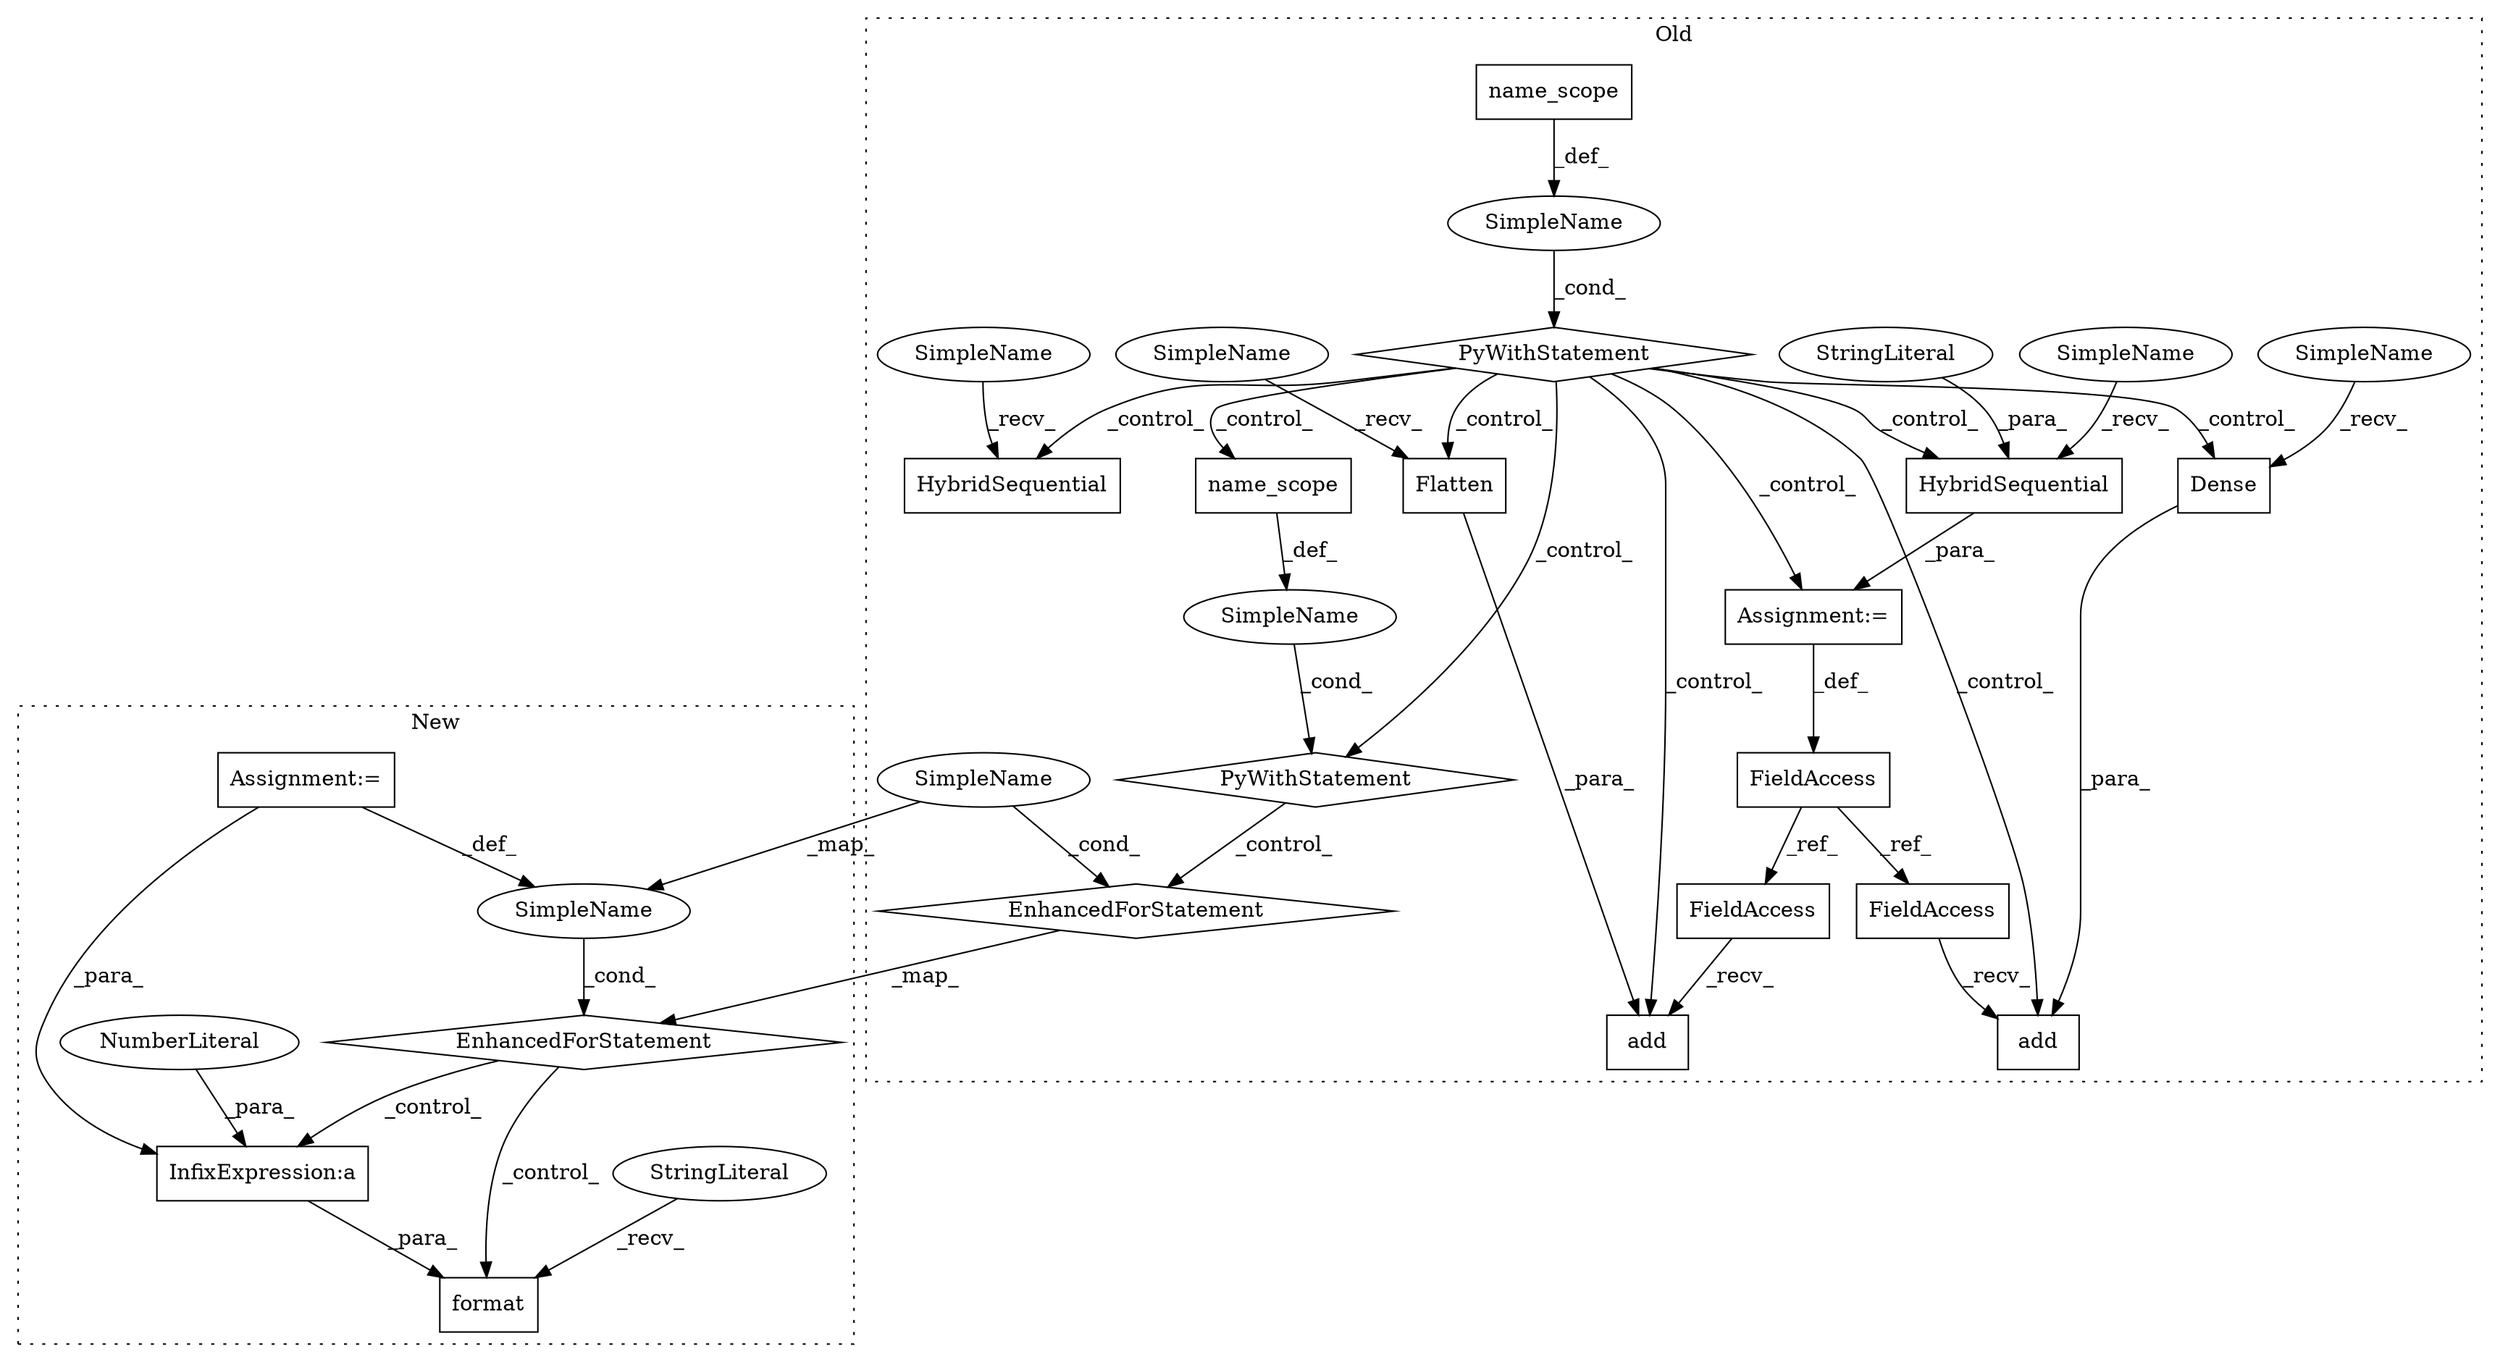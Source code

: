digraph G {
subgraph cluster0 {
1 [label="add" a="32" s="4976,5009" l="4,1" shape="box"];
4 [label="FieldAccess" a="22" s="4793" l="11" shape="box"];
6 [label="SimpleName" a="42" s="" l="" shape="ellipse"];
7 [label="PyWithStatement" a="104" s="3360,3387" l="10,2" shape="diamond"];
9 [label="SimpleName" a="42" s="4003" l="12" shape="ellipse"];
11 [label="EnhancedForStatement" a="70" s="3918,4047" l="81,2" shape="diamond"];
12 [label="Dense" a="32" s="4983,5008" l="6,1" shape="box"];
13 [label="add" a="32" s="4848,4864" l="4,1" shape="box"];
16 [label="Flatten" a="32" s="4855" l="9" shape="box"];
17 [label="name_scope" a="32" s="3375" l="12" shape="box"];
18 [label="HybridSequential" a="32" s="3414,3433" l="17,1" shape="box"];
19 [label="HybridSequential" a="32" s="4808,4827" l="17,1" shape="box"];
20 [label="StringLiteral" a="45" s="4825" l="2" shape="ellipse"];
21 [label="Assignment:=" a="7" s="4804" l="1" shape="box"];
22 [label="SimpleName" a="42" s="" l="" shape="ellipse"];
23 [label="PyWithStatement" a="104" s="3876,3904" l="10,2" shape="diamond"];
24 [label="name_scope" a="32" s="3892" l="12" shape="box"];
25 [label="FieldAccess" a="22" s="4836" l="11" shape="box"];
26 [label="FieldAccess" a="22" s="4964" l="11" shape="box"];
27 [label="SimpleName" a="42" s="4852" l="2" shape="ellipse"];
28 [label="SimpleName" a="42" s="3411" l="2" shape="ellipse"];
29 [label="SimpleName" a="42" s="4805" l="2" shape="ellipse"];
30 [label="SimpleName" a="42" s="4980" l="2" shape="ellipse"];
label = "Old";
style="dotted";
}
subgraph cluster1 {
2 [label="format" a="32" s="3997,4009" l="7,1" shape="box"];
3 [label="StringLiteral" a="45" s="3988" l="8" shape="ellipse"];
5 [label="Assignment:=" a="7" s="3660,3777" l="69,2" shape="box"];
8 [label="SimpleName" a="42" s="3733" l="12" shape="ellipse"];
10 [label="EnhancedForStatement" a="70" s="3660,3777" l="69,2" shape="diamond"];
14 [label="InfixExpression:a" a="27" s="4005" l="3" shape="box"];
15 [label="NumberLiteral" a="34" s="4008" l="1" shape="ellipse"];
label = "New";
style="dotted";
}
3 -> 2 [label="_recv_"];
4 -> 25 [label="_ref_"];
4 -> 26 [label="_ref_"];
5 -> 14 [label="_para_"];
5 -> 8 [label="_def_"];
6 -> 7 [label="_cond_"];
7 -> 16 [label="_control_"];
7 -> 23 [label="_control_"];
7 -> 18 [label="_control_"];
7 -> 19 [label="_control_"];
7 -> 12 [label="_control_"];
7 -> 21 [label="_control_"];
7 -> 24 [label="_control_"];
7 -> 13 [label="_control_"];
7 -> 1 [label="_control_"];
8 -> 10 [label="_cond_"];
9 -> 11 [label="_cond_"];
9 -> 8 [label="_map_"];
10 -> 2 [label="_control_"];
10 -> 14 [label="_control_"];
11 -> 10 [label="_map_"];
12 -> 1 [label="_para_"];
14 -> 2 [label="_para_"];
15 -> 14 [label="_para_"];
16 -> 13 [label="_para_"];
17 -> 6 [label="_def_"];
19 -> 21 [label="_para_"];
20 -> 19 [label="_para_"];
21 -> 4 [label="_def_"];
22 -> 23 [label="_cond_"];
23 -> 11 [label="_control_"];
24 -> 22 [label="_def_"];
25 -> 13 [label="_recv_"];
26 -> 1 [label="_recv_"];
27 -> 16 [label="_recv_"];
28 -> 18 [label="_recv_"];
29 -> 19 [label="_recv_"];
30 -> 12 [label="_recv_"];
}